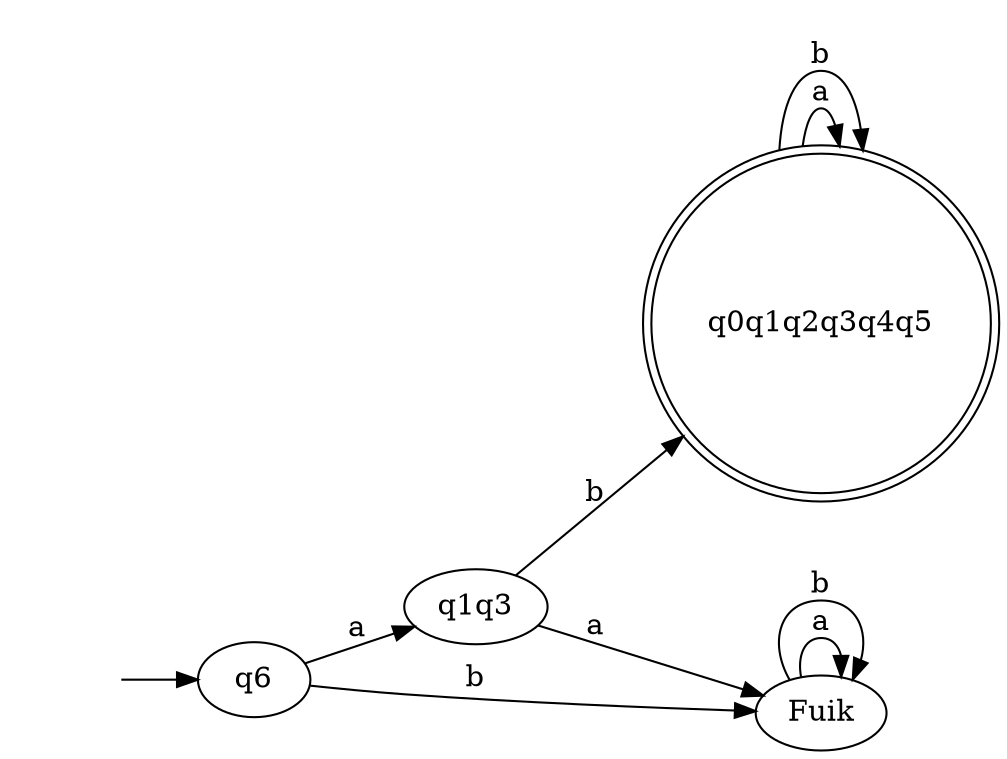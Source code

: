 digraph reversed_dfa_1
{
	rankdir =  LR; node_start [label = "", shape = none]; 
	node_start ->  q6; 
	q0q1q2q3q4q5 [label =q0q1q2q3q4q5, shape = doublecircle]; 
	q6 -> q1q3 [label=a]; 
	q6 -> Fuik [label=b]; 
	q1q3 -> Fuik [label=a]; 
	q1q3 -> q0q1q2q3q4q5 [label=b]; 
	Fuik -> Fuik [label=a]; 
	Fuik -> Fuik [label=b]; 
	q0q1q2q3q4q5 -> q0q1q2q3q4q5 [label=a]; 
	q0q1q2q3q4q5 -> q0q1q2q3q4q5 [label=b]; 
}